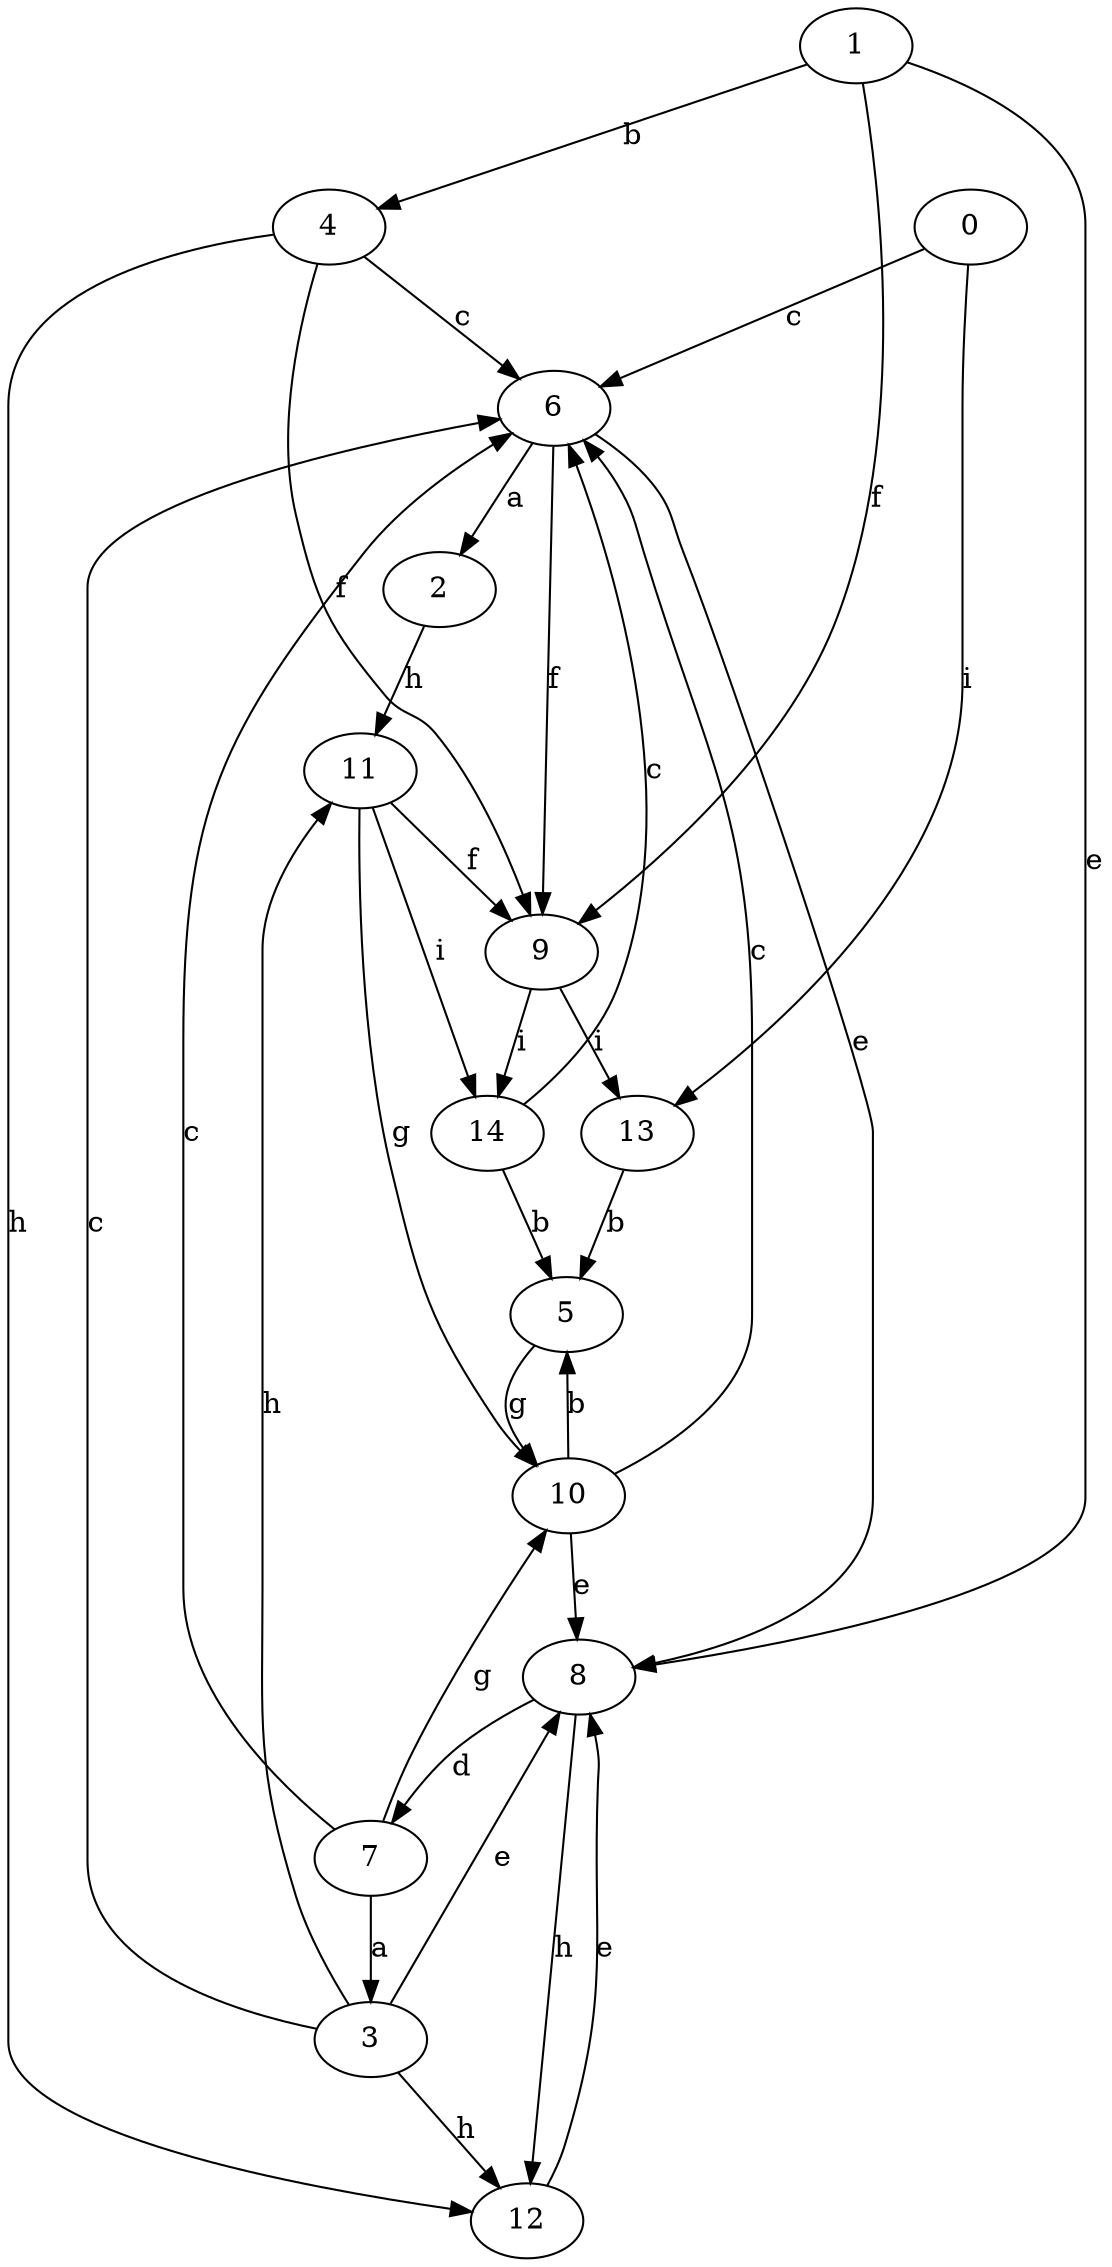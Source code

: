strict digraph  {
1;
2;
3;
4;
5;
6;
7;
8;
9;
10;
11;
12;
13;
0;
14;
1 -> 4  [label=b];
1 -> 8  [label=e];
1 -> 9  [label=f];
2 -> 11  [label=h];
3 -> 6  [label=c];
3 -> 8  [label=e];
3 -> 11  [label=h];
3 -> 12  [label=h];
4 -> 6  [label=c];
4 -> 9  [label=f];
4 -> 12  [label=h];
5 -> 10  [label=g];
6 -> 2  [label=a];
6 -> 8  [label=e];
6 -> 9  [label=f];
7 -> 3  [label=a];
7 -> 6  [label=c];
7 -> 10  [label=g];
8 -> 7  [label=d];
8 -> 12  [label=h];
9 -> 13  [label=i];
9 -> 14  [label=i];
10 -> 5  [label=b];
10 -> 6  [label=c];
10 -> 8  [label=e];
11 -> 9  [label=f];
11 -> 10  [label=g];
11 -> 14  [label=i];
12 -> 8  [label=e];
13 -> 5  [label=b];
0 -> 6  [label=c];
0 -> 13  [label=i];
14 -> 5  [label=b];
14 -> 6  [label=c];
}
